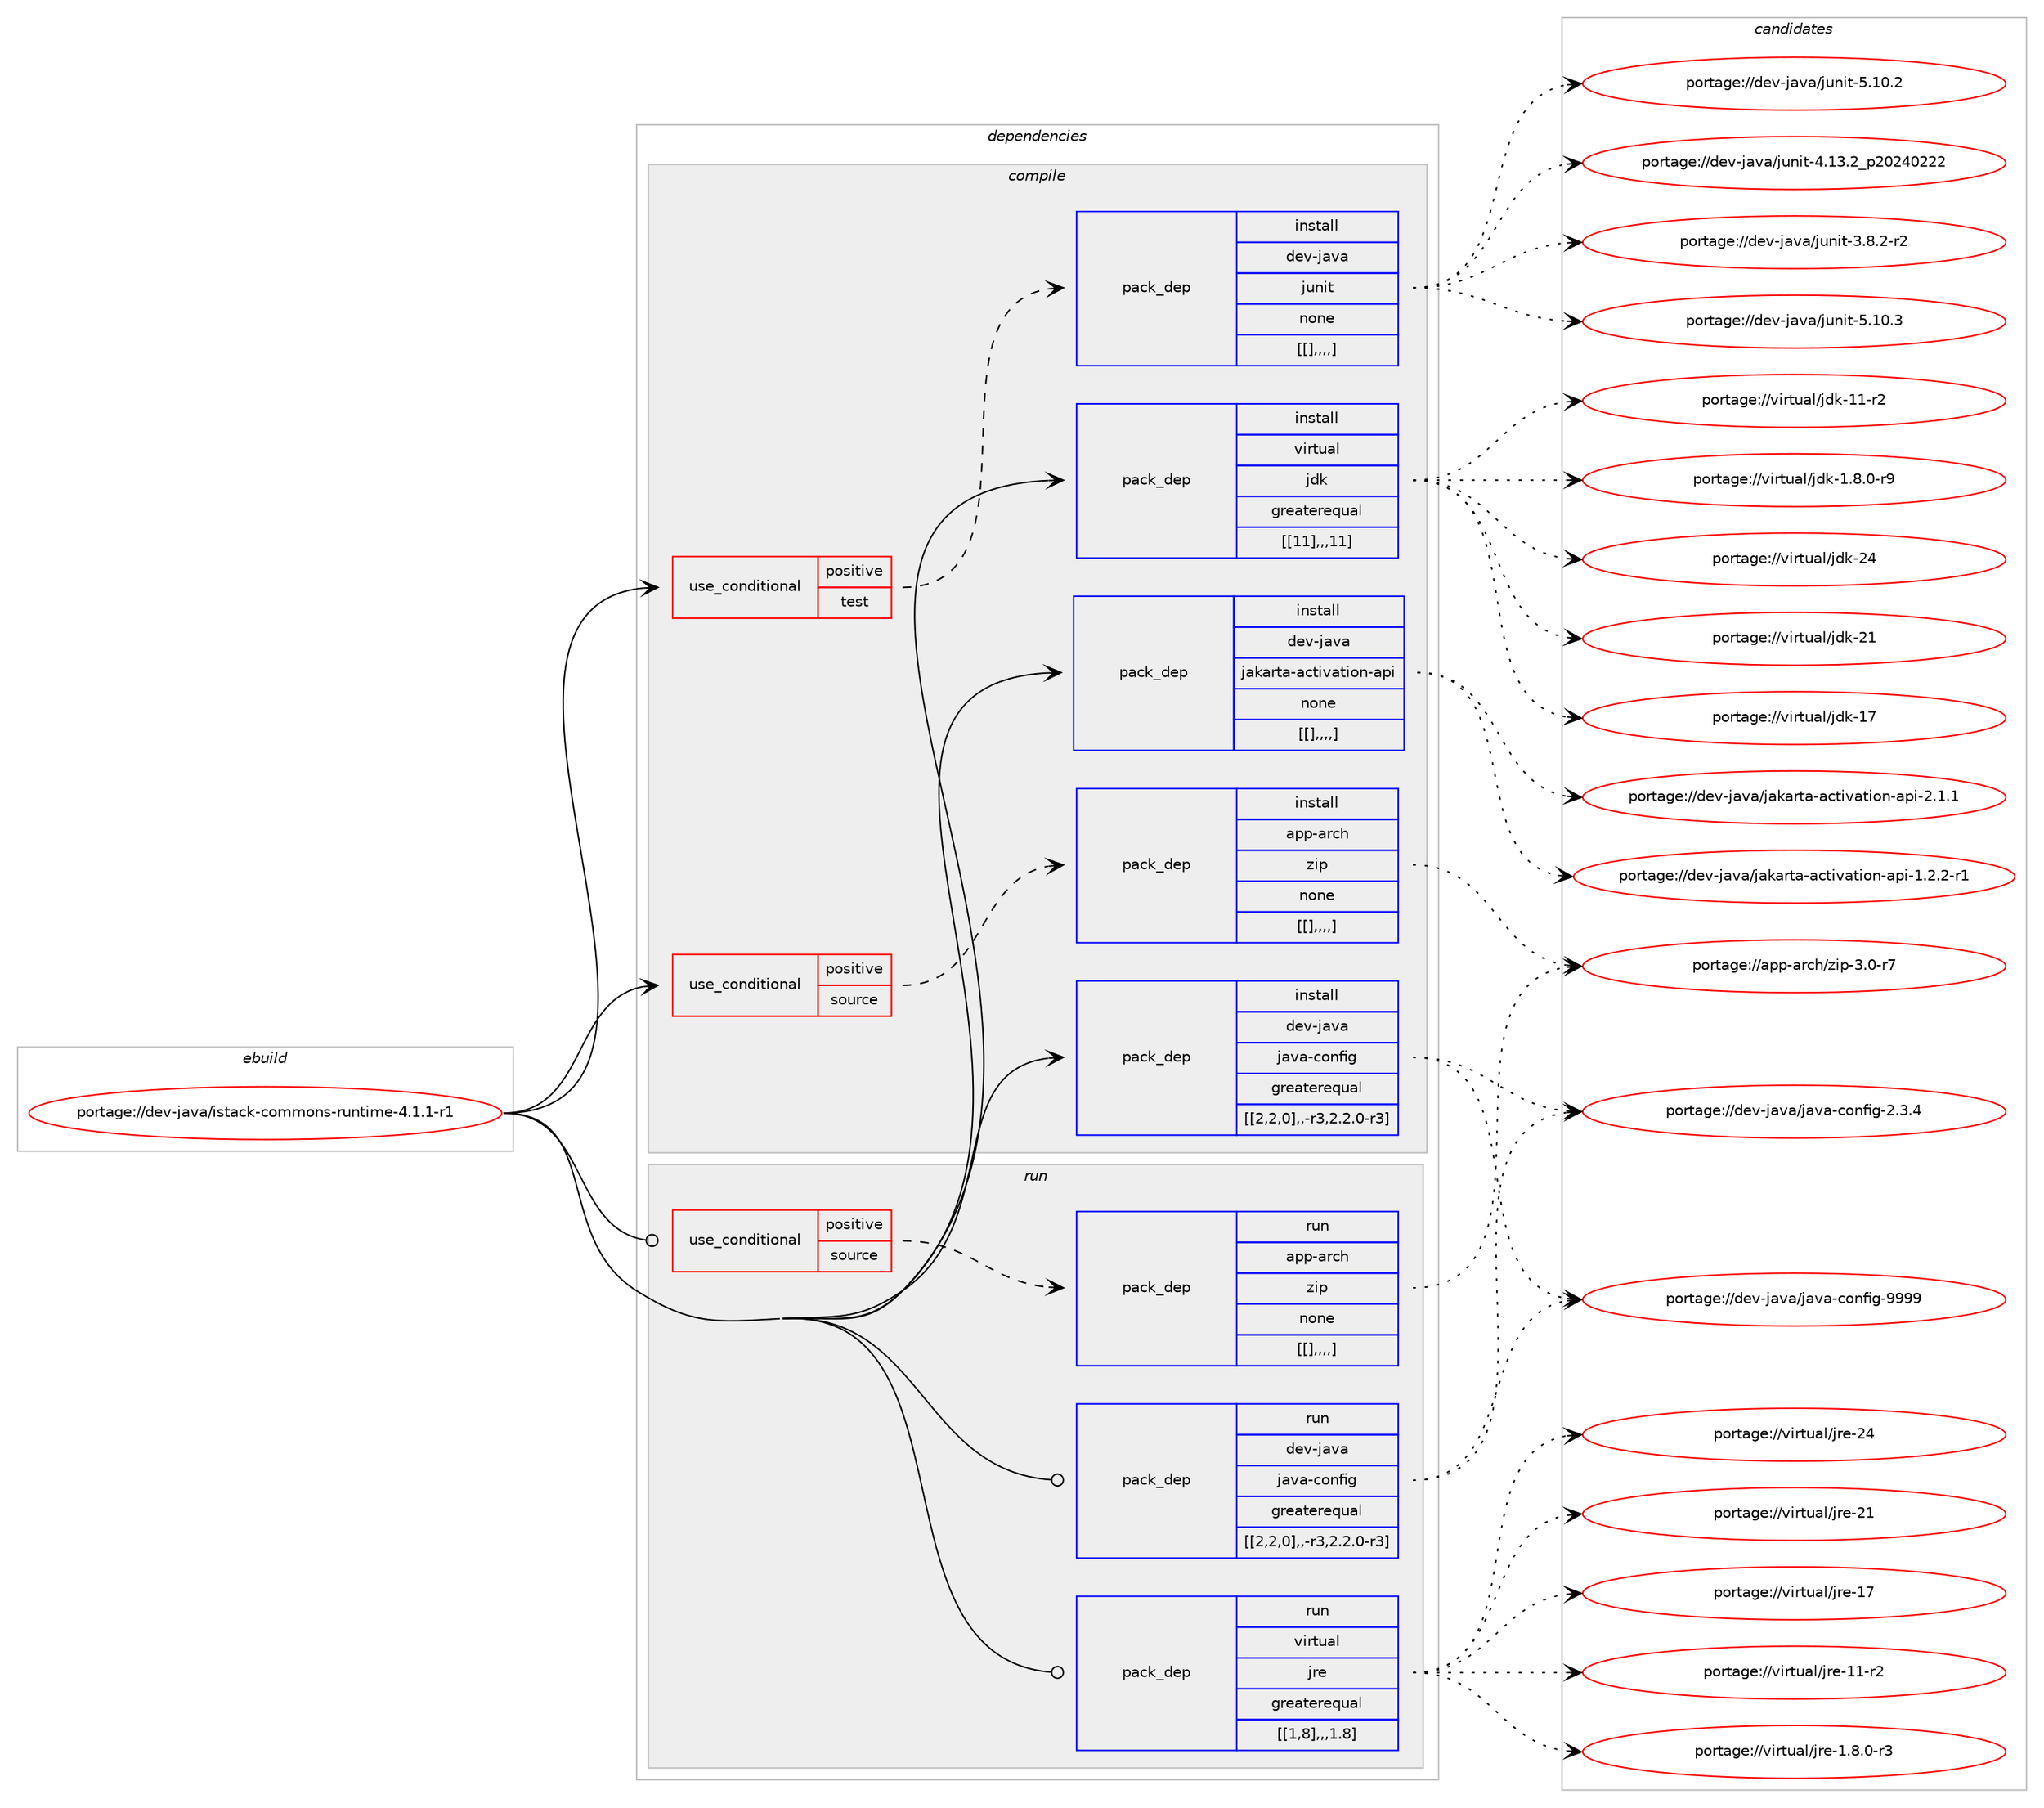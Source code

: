 digraph prolog {

# *************
# Graph options
# *************

newrank=true;
concentrate=true;
compound=true;
graph [rankdir=LR,fontname=Helvetica,fontsize=10,ranksep=1.5];#, ranksep=2.5, nodesep=0.2];
edge  [arrowhead=vee];
node  [fontname=Helvetica,fontsize=10];

# **********
# The ebuild
# **********

subgraph cluster_leftcol {
color=gray;
label=<<i>ebuild</i>>;
id [label="portage://dev-java/istack-commons-runtime-4.1.1-r1", color=red, width=4, href="../dev-java/istack-commons-runtime-4.1.1-r1.svg"];
}

# ****************
# The dependencies
# ****************

subgraph cluster_midcol {
color=gray;
label=<<i>dependencies</i>>;
subgraph cluster_compile {
fillcolor="#eeeeee";
style=filled;
label=<<i>compile</i>>;
subgraph cond22199 {
dependency94680 [label=<<TABLE BORDER="0" CELLBORDER="1" CELLSPACING="0" CELLPADDING="4"><TR><TD ROWSPAN="3" CELLPADDING="10">use_conditional</TD></TR><TR><TD>positive</TD></TR><TR><TD>source</TD></TR></TABLE>>, shape=none, color=red];
subgraph pack71431 {
dependency94681 [label=<<TABLE BORDER="0" CELLBORDER="1" CELLSPACING="0" CELLPADDING="4" WIDTH="220"><TR><TD ROWSPAN="6" CELLPADDING="30">pack_dep</TD></TR><TR><TD WIDTH="110">install</TD></TR><TR><TD>app-arch</TD></TR><TR><TD>zip</TD></TR><TR><TD>none</TD></TR><TR><TD>[[],,,,]</TD></TR></TABLE>>, shape=none, color=blue];
}
dependency94680:e -> dependency94681:w [weight=20,style="dashed",arrowhead="vee"];
}
id:e -> dependency94680:w [weight=20,style="solid",arrowhead="vee"];
subgraph cond22200 {
dependency94682 [label=<<TABLE BORDER="0" CELLBORDER="1" CELLSPACING="0" CELLPADDING="4"><TR><TD ROWSPAN="3" CELLPADDING="10">use_conditional</TD></TR><TR><TD>positive</TD></TR><TR><TD>test</TD></TR></TABLE>>, shape=none, color=red];
subgraph pack71432 {
dependency94683 [label=<<TABLE BORDER="0" CELLBORDER="1" CELLSPACING="0" CELLPADDING="4" WIDTH="220"><TR><TD ROWSPAN="6" CELLPADDING="30">pack_dep</TD></TR><TR><TD WIDTH="110">install</TD></TR><TR><TD>dev-java</TD></TR><TR><TD>junit</TD></TR><TR><TD>none</TD></TR><TR><TD>[[],,,,]</TD></TR></TABLE>>, shape=none, color=blue];
}
dependency94682:e -> dependency94683:w [weight=20,style="dashed",arrowhead="vee"];
}
id:e -> dependency94682:w [weight=20,style="solid",arrowhead="vee"];
subgraph pack71433 {
dependency94684 [label=<<TABLE BORDER="0" CELLBORDER="1" CELLSPACING="0" CELLPADDING="4" WIDTH="220"><TR><TD ROWSPAN="6" CELLPADDING="30">pack_dep</TD></TR><TR><TD WIDTH="110">install</TD></TR><TR><TD>dev-java</TD></TR><TR><TD>jakarta-activation-api</TD></TR><TR><TD>none</TD></TR><TR><TD>[[],,,,]</TD></TR></TABLE>>, shape=none, color=blue];
}
id:e -> dependency94684:w [weight=20,style="solid",arrowhead="vee"];
subgraph pack71434 {
dependency94685 [label=<<TABLE BORDER="0" CELLBORDER="1" CELLSPACING="0" CELLPADDING="4" WIDTH="220"><TR><TD ROWSPAN="6" CELLPADDING="30">pack_dep</TD></TR><TR><TD WIDTH="110">install</TD></TR><TR><TD>dev-java</TD></TR><TR><TD>java-config</TD></TR><TR><TD>greaterequal</TD></TR><TR><TD>[[2,2,0],,-r3,2.2.0-r3]</TD></TR></TABLE>>, shape=none, color=blue];
}
id:e -> dependency94685:w [weight=20,style="solid",arrowhead="vee"];
subgraph pack71435 {
dependency94686 [label=<<TABLE BORDER="0" CELLBORDER="1" CELLSPACING="0" CELLPADDING="4" WIDTH="220"><TR><TD ROWSPAN="6" CELLPADDING="30">pack_dep</TD></TR><TR><TD WIDTH="110">install</TD></TR><TR><TD>virtual</TD></TR><TR><TD>jdk</TD></TR><TR><TD>greaterequal</TD></TR><TR><TD>[[11],,,11]</TD></TR></TABLE>>, shape=none, color=blue];
}
id:e -> dependency94686:w [weight=20,style="solid",arrowhead="vee"];
}
subgraph cluster_compileandrun {
fillcolor="#eeeeee";
style=filled;
label=<<i>compile and run</i>>;
}
subgraph cluster_run {
fillcolor="#eeeeee";
style=filled;
label=<<i>run</i>>;
subgraph cond22201 {
dependency94687 [label=<<TABLE BORDER="0" CELLBORDER="1" CELLSPACING="0" CELLPADDING="4"><TR><TD ROWSPAN="3" CELLPADDING="10">use_conditional</TD></TR><TR><TD>positive</TD></TR><TR><TD>source</TD></TR></TABLE>>, shape=none, color=red];
subgraph pack71436 {
dependency94688 [label=<<TABLE BORDER="0" CELLBORDER="1" CELLSPACING="0" CELLPADDING="4" WIDTH="220"><TR><TD ROWSPAN="6" CELLPADDING="30">pack_dep</TD></TR><TR><TD WIDTH="110">run</TD></TR><TR><TD>app-arch</TD></TR><TR><TD>zip</TD></TR><TR><TD>none</TD></TR><TR><TD>[[],,,,]</TD></TR></TABLE>>, shape=none, color=blue];
}
dependency94687:e -> dependency94688:w [weight=20,style="dashed",arrowhead="vee"];
}
id:e -> dependency94687:w [weight=20,style="solid",arrowhead="odot"];
subgraph pack71437 {
dependency94689 [label=<<TABLE BORDER="0" CELLBORDER="1" CELLSPACING="0" CELLPADDING="4" WIDTH="220"><TR><TD ROWSPAN="6" CELLPADDING="30">pack_dep</TD></TR><TR><TD WIDTH="110">run</TD></TR><TR><TD>dev-java</TD></TR><TR><TD>java-config</TD></TR><TR><TD>greaterequal</TD></TR><TR><TD>[[2,2,0],,-r3,2.2.0-r3]</TD></TR></TABLE>>, shape=none, color=blue];
}
id:e -> dependency94689:w [weight=20,style="solid",arrowhead="odot"];
subgraph pack71438 {
dependency94690 [label=<<TABLE BORDER="0" CELLBORDER="1" CELLSPACING="0" CELLPADDING="4" WIDTH="220"><TR><TD ROWSPAN="6" CELLPADDING="30">pack_dep</TD></TR><TR><TD WIDTH="110">run</TD></TR><TR><TD>virtual</TD></TR><TR><TD>jre</TD></TR><TR><TD>greaterequal</TD></TR><TR><TD>[[1,8],,,1.8]</TD></TR></TABLE>>, shape=none, color=blue];
}
id:e -> dependency94690:w [weight=20,style="solid",arrowhead="odot"];
}
}

# **************
# The candidates
# **************

subgraph cluster_choices {
rank=same;
color=gray;
label=<<i>candidates</i>>;

subgraph choice71431 {
color=black;
nodesep=1;
choice9711211245971149910447122105112455146484511455 [label="portage://app-arch/zip-3.0-r7", color=red, width=4,href="../app-arch/zip-3.0-r7.svg"];
dependency94681:e -> choice9711211245971149910447122105112455146484511455:w [style=dotted,weight="100"];
}
subgraph choice71432 {
color=black;
nodesep=1;
choice1001011184510697118974710611711010511645534649484651 [label="portage://dev-java/junit-5.10.3", color=red, width=4,href="../dev-java/junit-5.10.3.svg"];
choice1001011184510697118974710611711010511645534649484650 [label="portage://dev-java/junit-5.10.2", color=red, width=4,href="../dev-java/junit-5.10.2.svg"];
choice1001011184510697118974710611711010511645524649514650951125048505248505050 [label="portage://dev-java/junit-4.13.2_p20240222", color=red, width=4,href="../dev-java/junit-4.13.2_p20240222.svg"];
choice100101118451069711897471061171101051164551465646504511450 [label="portage://dev-java/junit-3.8.2-r2", color=red, width=4,href="../dev-java/junit-3.8.2-r2.svg"];
dependency94683:e -> choice1001011184510697118974710611711010511645534649484651:w [style=dotted,weight="100"];
dependency94683:e -> choice1001011184510697118974710611711010511645534649484650:w [style=dotted,weight="100"];
dependency94683:e -> choice1001011184510697118974710611711010511645524649514650951125048505248505050:w [style=dotted,weight="100"];
dependency94683:e -> choice100101118451069711897471061171101051164551465646504511450:w [style=dotted,weight="100"];
}
subgraph choice71433 {
color=black;
nodesep=1;
choice10010111845106971189747106971079711411697459799116105118971161051111104597112105455046494649 [label="portage://dev-java/jakarta-activation-api-2.1.1", color=red, width=4,href="../dev-java/jakarta-activation-api-2.1.1.svg"];
choice100101118451069711897471069710797114116974597991161051189711610511111045971121054549465046504511449 [label="portage://dev-java/jakarta-activation-api-1.2.2-r1", color=red, width=4,href="../dev-java/jakarta-activation-api-1.2.2-r1.svg"];
dependency94684:e -> choice10010111845106971189747106971079711411697459799116105118971161051111104597112105455046494649:w [style=dotted,weight="100"];
dependency94684:e -> choice100101118451069711897471069710797114116974597991161051189711610511111045971121054549465046504511449:w [style=dotted,weight="100"];
}
subgraph choice71434 {
color=black;
nodesep=1;
choice10010111845106971189747106971189745991111101021051034557575757 [label="portage://dev-java/java-config-9999", color=red, width=4,href="../dev-java/java-config-9999.svg"];
choice1001011184510697118974710697118974599111110102105103455046514652 [label="portage://dev-java/java-config-2.3.4", color=red, width=4,href="../dev-java/java-config-2.3.4.svg"];
dependency94685:e -> choice10010111845106971189747106971189745991111101021051034557575757:w [style=dotted,weight="100"];
dependency94685:e -> choice1001011184510697118974710697118974599111110102105103455046514652:w [style=dotted,weight="100"];
}
subgraph choice71435 {
color=black;
nodesep=1;
choice1181051141161179710847106100107455052 [label="portage://virtual/jdk-24", color=red, width=4,href="../virtual/jdk-24.svg"];
choice1181051141161179710847106100107455049 [label="portage://virtual/jdk-21", color=red, width=4,href="../virtual/jdk-21.svg"];
choice1181051141161179710847106100107454955 [label="portage://virtual/jdk-17", color=red, width=4,href="../virtual/jdk-17.svg"];
choice11810511411611797108471061001074549494511450 [label="portage://virtual/jdk-11-r2", color=red, width=4,href="../virtual/jdk-11-r2.svg"];
choice11810511411611797108471061001074549465646484511457 [label="portage://virtual/jdk-1.8.0-r9", color=red, width=4,href="../virtual/jdk-1.8.0-r9.svg"];
dependency94686:e -> choice1181051141161179710847106100107455052:w [style=dotted,weight="100"];
dependency94686:e -> choice1181051141161179710847106100107455049:w [style=dotted,weight="100"];
dependency94686:e -> choice1181051141161179710847106100107454955:w [style=dotted,weight="100"];
dependency94686:e -> choice11810511411611797108471061001074549494511450:w [style=dotted,weight="100"];
dependency94686:e -> choice11810511411611797108471061001074549465646484511457:w [style=dotted,weight="100"];
}
subgraph choice71436 {
color=black;
nodesep=1;
choice9711211245971149910447122105112455146484511455 [label="portage://app-arch/zip-3.0-r7", color=red, width=4,href="../app-arch/zip-3.0-r7.svg"];
dependency94688:e -> choice9711211245971149910447122105112455146484511455:w [style=dotted,weight="100"];
}
subgraph choice71437 {
color=black;
nodesep=1;
choice10010111845106971189747106971189745991111101021051034557575757 [label="portage://dev-java/java-config-9999", color=red, width=4,href="../dev-java/java-config-9999.svg"];
choice1001011184510697118974710697118974599111110102105103455046514652 [label="portage://dev-java/java-config-2.3.4", color=red, width=4,href="../dev-java/java-config-2.3.4.svg"];
dependency94689:e -> choice10010111845106971189747106971189745991111101021051034557575757:w [style=dotted,weight="100"];
dependency94689:e -> choice1001011184510697118974710697118974599111110102105103455046514652:w [style=dotted,weight="100"];
}
subgraph choice71438 {
color=black;
nodesep=1;
choice1181051141161179710847106114101455052 [label="portage://virtual/jre-24", color=red, width=4,href="../virtual/jre-24.svg"];
choice1181051141161179710847106114101455049 [label="portage://virtual/jre-21", color=red, width=4,href="../virtual/jre-21.svg"];
choice1181051141161179710847106114101454955 [label="portage://virtual/jre-17", color=red, width=4,href="../virtual/jre-17.svg"];
choice11810511411611797108471061141014549494511450 [label="portage://virtual/jre-11-r2", color=red, width=4,href="../virtual/jre-11-r2.svg"];
choice11810511411611797108471061141014549465646484511451 [label="portage://virtual/jre-1.8.0-r3", color=red, width=4,href="../virtual/jre-1.8.0-r3.svg"];
dependency94690:e -> choice1181051141161179710847106114101455052:w [style=dotted,weight="100"];
dependency94690:e -> choice1181051141161179710847106114101455049:w [style=dotted,weight="100"];
dependency94690:e -> choice1181051141161179710847106114101454955:w [style=dotted,weight="100"];
dependency94690:e -> choice11810511411611797108471061141014549494511450:w [style=dotted,weight="100"];
dependency94690:e -> choice11810511411611797108471061141014549465646484511451:w [style=dotted,weight="100"];
}
}

}

